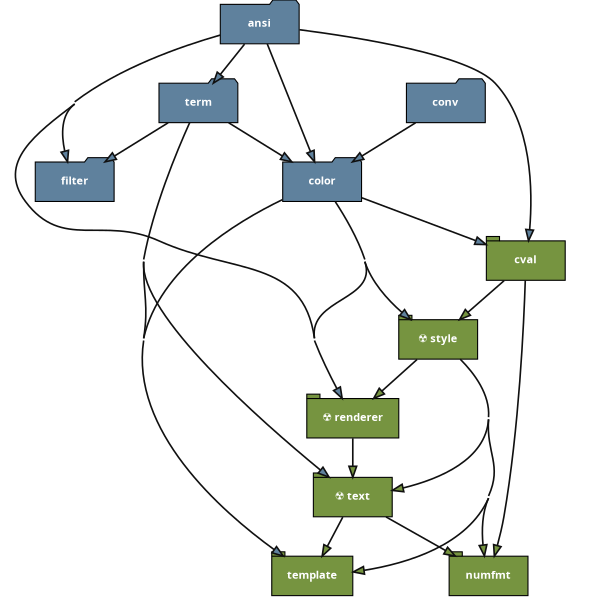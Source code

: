 
digraph G {
    dpi = 150;
    concentrate = true;
    rankdir = TB;
    #TBbalance = min;
    ratio=fill;
    size="4";

    node [
        style="filled",
        fontname="Literal Bold",
        margin="0.2,0.0",
        fontsize=10,
        width=1.0,
        height=.5,
    ];
    edge [
        color="#101010",
        penwidth=1.5,
    ];

    pytermor_ansi [shape="folder",group="low",fillcolor="#5f819d",fontcolor="#ffffff",label="ansi"];
    pytermor_color [shape="folder",group="low",fillcolor="#5f819d",fontcolor="#ffffff",label="color"];
    pytermor_conv [shape="folder",group="low",fillcolor="#5f819d",fontcolor="#ffffff",label="conv"];
    pytermor_cval [shape="tab",fillcolor="#769440",fontcolor="#ffffff",label="cval"];
    pytermor_filter [shape="folder",group="low",fillcolor="#5f819d",fontcolor="#ffffff",label="filter"];
    pytermor_numfmt [shape="tab",fillcolor="#769440",fontcolor="#ffffff",label="numfmt"];
    pytermor_renderer [shape="tab",fillcolor="#769440",fontcolor="#ffffff",label="☢️ renderer"];
    pytermor_style [shape="tab",fillcolor="#769440",fontcolor="#ffffff",label="☢️ style"];
    pytermor_template [shape="tab",fillcolor="#769440",fontcolor="#ffffff",label="template"];
    pytermor_term [shape="folder",group="low",fillcolor="#5f819d",fontcolor="#ffffff",label="term"];
    pytermor_text [shape="tab",fillcolor="#769440",fontcolor="#ffffff",label="☢️ text"];
    pytermor_ansi -> pytermor_color [fillcolor="#5f819d"];
    pytermor_ansi -> pytermor_cval [fillcolor="#5f819d"];
    pytermor_ansi -> pytermor_filter [fillcolor="#5f819d"];
    pytermor_ansi -> pytermor_renderer [fillcolor="#5f819d"];
    pytermor_ansi -> pytermor_term [fillcolor="#5f819d"];
    pytermor_color -> pytermor_cval [fillcolor="#5f819d"];
    pytermor_color -> pytermor_renderer [fillcolor="#5f819d"];
    pytermor_color -> pytermor_style [fillcolor="#5f819d"];
    pytermor_color -> pytermor_template [fillcolor="#5f819d"];
    pytermor_conv -> pytermor_color [fillcolor="#5f819d"];
    pytermor_cval -> pytermor_numfmt [fillcolor="#769440"];
    pytermor_cval -> pytermor_style [fillcolor="#769440"];
    pytermor_renderer -> pytermor_text [fillcolor="#769440"];
    pytermor_style -> pytermor_numfmt [fillcolor="#769440"];
    pytermor_style -> pytermor_renderer [fillcolor="#769440"];
    pytermor_style -> pytermor_template [fillcolor="#769440"];
    pytermor_style -> pytermor_text [fillcolor="#769440"];
    pytermor_term -> pytermor_color [fillcolor="#5f819d"];
    pytermor_term -> pytermor_filter [fillcolor="#5f819d"];
    pytermor_term -> pytermor_template [fillcolor="#5f819d"];
    pytermor_term -> pytermor_text [fillcolor="#5f819d"];
    pytermor_text -> pytermor_numfmt [fillcolor="#769440"];
    pytermor_text -> pytermor_template [fillcolor="#769440"];
}
